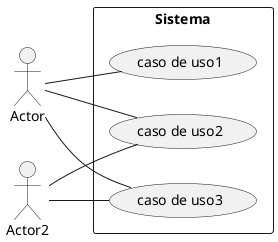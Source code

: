 @startuml
left to right direction

rectangle Sistema {
  usecase "caso de uso1" as UC1
  usecase "caso de uso2" as UC2
  usecase "caso de uso3" as UC3
}
Actor -- UC1
Actor -- UC2
Actor -- UC3

Actor2 -- UC2
Actor2 -- UC3

@enduml